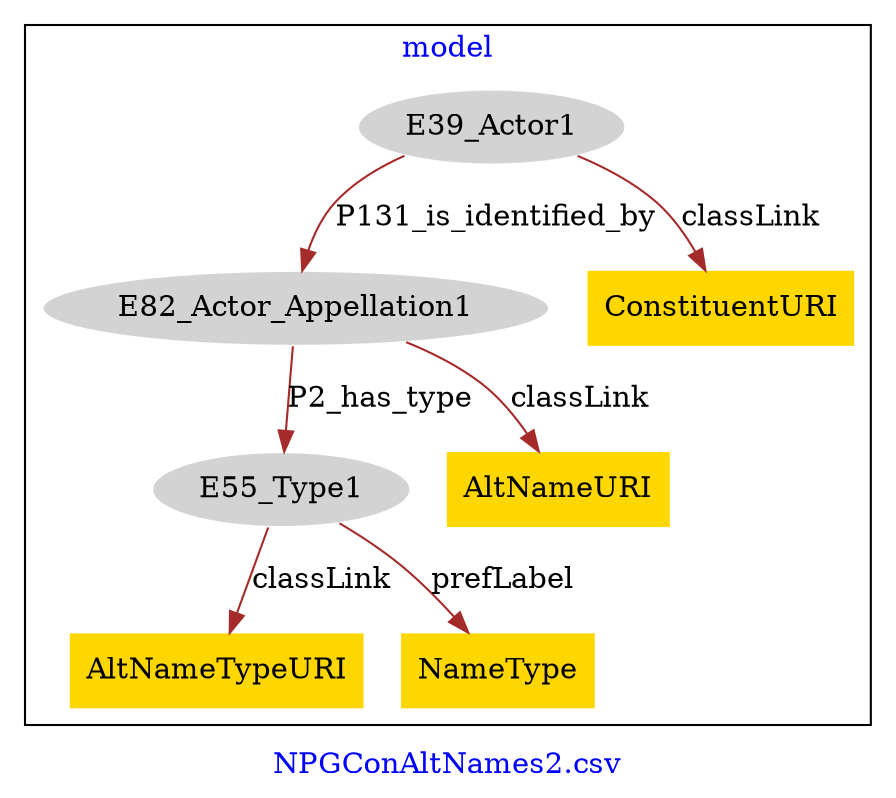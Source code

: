 digraph n0 {
fontcolor="blue"
remincross="true"
label="NPGConAltNames2.csv"
subgraph cluster {
label="model"
n2[style="filled",color="white",fillcolor="lightgray",label="E39_Actor1"];
n3[style="filled",color="white",fillcolor="lightgray",label="E82_Actor_Appellation1"];
n4[style="filled",color="white",fillcolor="lightgray",label="E55_Type1"];
n5[shape="plaintext",style="filled",fillcolor="gold",label="AltNameURI"];
n6[shape="plaintext",style="filled",fillcolor="gold",label="AltNameTypeURI"];
n7[shape="plaintext",style="filled",fillcolor="gold",label="NameType"];
n8[shape="plaintext",style="filled",fillcolor="gold",label="ConstituentURI"];
}
n2 -> n3[color="brown",fontcolor="black",label="P131_is_identified_by"]
n3 -> n4[color="brown",fontcolor="black",label="P2_has_type"]
n3 -> n5[color="brown",fontcolor="black",label="classLink"]
n4 -> n6[color="brown",fontcolor="black",label="classLink"]
n4 -> n7[color="brown",fontcolor="black",label="prefLabel"]
n2 -> n8[color="brown",fontcolor="black",label="classLink"]
}
